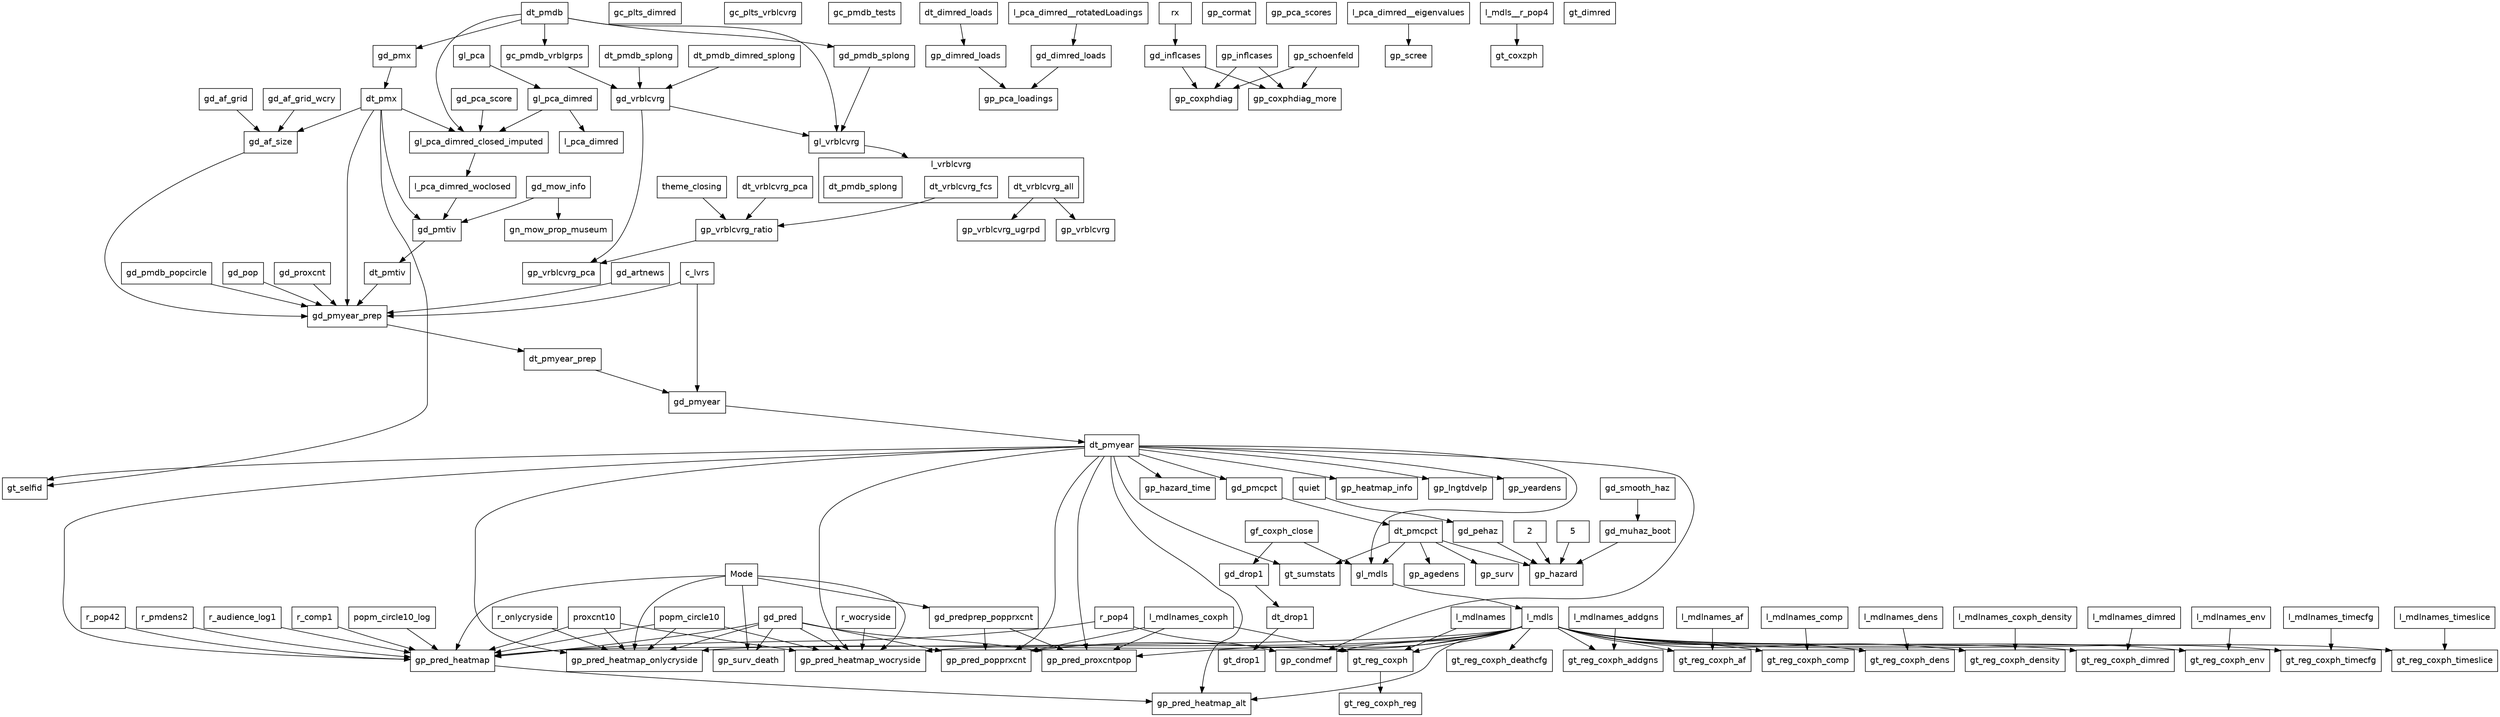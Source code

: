 digraph D {
 compound = true;
 splines = true; fontname=helvetica;
 node [shape=box, fontsize = 14, fontname=helvetica];
 edge [style = solid];
 
 subgraph cluster_l_vrblcvrg {
 label = "l_vrblcvrg";
 l_vrblcvrg__dt_vrblcvrg_all [label=dt_vrblcvrg_all]; 
l_vrblcvrg__dt_vrblcvrg_fcs [label=dt_vrblcvrg_fcs]; 
l_vrblcvrg [label = "", color=transparent, width=0, height=0]; 
l_vrblcvrg__dt_pmdb_splong [label=dt_pmdb_splong] 
} 
 gc_plts_dimred; 
gc_plts_vrblcvrg; 
gc_pmdb_tests; 
gc_pmdb_vrblgrps; 
gd_af_grid; 
gd_af_grid_wcry; 
gd_af_size; 
gd_artnews; 
gd_dimred_loads; 
gd_drop1; 
gd_inflcases; 
gd_mow_info; 
gd_muhaz_boot; 
gd_pca_score; 
gd_pehaz; 
gd_pmcpct; 
gd_pmdb_popcircle; 
gd_pmdb_splong; 
gd_pmtiv; 
gd_pmx; 
gd_pmyear; 
gd_pmyear_prep; 
gd_pop; 
gd_pred; 
gd_predprep_popprxcnt; 
gd_proxcnt; 
gd_smooth_haz; 
gd_vrblcvrg; 
gf_coxph_close; 
gl_mdls; 
gl_pca; 
gl_pca_dimred; 
gl_pca_dimred_closed_imputed; 
gl_vrblcvrg; 
gn_mow_prop_museum; 
gp_agedens; 
gp_condmef; 
gp_cormat; 
gp_coxphdiag; 
gp_coxphdiag_more; 
gp_dimred_loads; 
gp_hazard; 
gp_hazard_time; 
gp_heatmap_info; 
gp_inflcases; 
gp_lngtdvelp; 
gp_pca_loadings; 
gp_pca_scores; 
gp_pred_heatmap; 
gp_pred_heatmap_alt; 
gp_pred_heatmap_onlycryside; 
gp_pred_heatmap_wocryside; 
gp_pred_popprxcnt; 
gp_pred_proxcntpop; 
gp_schoenfeld; 
gp_scree; 
gp_surv; 
gp_surv_death; 
gp_vrblcvrg; 
gp_vrblcvrg_pca; 
gp_vrblcvrg_ratio; 
gp_vrblcvrg_ugrpd; 
gp_yeardens; 
gt_coxzph; 
gt_dimred; 
gt_drop1; 
gt_reg_coxph; 
gt_reg_coxph_addgns; 
gt_reg_coxph_af; 
gt_reg_coxph_comp; 
gt_reg_coxph_deathcfg; 
gt_reg_coxph_dens; 
gt_reg_coxph_density; 
gt_reg_coxph_dimred; 
gt_reg_coxph_env; 
gt_reg_coxph_reg; 
gt_reg_coxph_timecfg; 
gt_reg_coxph_timeslice; 
gt_selfid; 
gt_sumstats; 
Mode; 
quiet; 
theme_closing; 
dt_pmdb; 
dt_pmdb_splong; 
dt_pmx; 
l_pca_dimred_woclosed; 
dt_pmtiv; 
c_lvrs; 
dt_pmyear_prep; 
dt_pmyear; 
dt_pmcpct; 
dt_pmdb_dimred_splong; 
dt_vrblcvrg_pca; 
l_pca_dimred__eigenvalues; 
l_pca_dimred__rotatedLoadings; 
dt_dimred_loads; 
2; 
5; 
rx; 
l_mdlnames_coxph; 
l_mdls; 
r_pop4; 
proxcnt10; 
popm_circle10; 
r_wocryside; 
r_onlycryside; 
r_comp1; 
popm_circle10_log; 
r_pop42; 
r_pmdens2; 
r_audience_log1; 
l_mdls__r_pop4; 
dt_drop1; 
l_mdlnames_coxph_density; 
l_mdlnames_timeslice; 
l_mdlnames_comp; 
l_mdlnames_dens; 
l_mdlnames_env; 
l_mdlnames_af; 
l_mdlnames_timecfg; 
l_mdlnames_dimred; 
l_mdlnames_addgns; 
l_mdlnames; 
l_pca_dimred 
 2 -> gp_hazard; 
5 -> gp_hazard; 
Mode -> gd_predprep_popprxcnt; 
Mode -> gp_pred_heatmap; 
Mode -> gp_pred_heatmap_onlycryside; 
Mode -> gp_pred_heatmap_wocryside; 
Mode -> gp_surv_death; 
c_lvrs -> gd_pmyear; 
c_lvrs -> gd_pmyear_prep; 
dt_dimred_loads -> gp_dimred_loads; 
dt_drop1 -> gt_drop1; 
dt_pmcpct -> gl_mdls; 
dt_pmcpct -> gp_agedens; 
dt_pmcpct -> gp_hazard; 
dt_pmcpct -> gp_surv; 
dt_pmcpct -> gt_sumstats; 
dt_pmdb -> gc_pmdb_vrblgrps; 
dt_pmdb -> gd_pmdb_splong; 
dt_pmdb -> gd_pmx; 
dt_pmdb -> gl_pca_dimred_closed_imputed; 
dt_pmdb -> gl_vrblcvrg; 
dt_pmdb_dimred_splong -> gd_vrblcvrg; 
dt_pmdb_splong -> gd_vrblcvrg; 
dt_pmtiv -> gd_pmyear_prep; 
dt_pmx -> gd_af_size; 
dt_pmx -> gd_pmtiv; 
dt_pmx -> gd_pmyear_prep; 
dt_pmx -> gl_pca_dimred_closed_imputed; 
dt_pmx -> gt_selfid; 
dt_pmyear -> gd_pmcpct; 
dt_pmyear -> gl_mdls; 
dt_pmyear -> gp_condmef; 
dt_pmyear -> gp_hazard_time; 
dt_pmyear -> gp_heatmap_info; 
dt_pmyear -> gp_lngtdvelp; 
dt_pmyear -> gp_pred_heatmap; 
dt_pmyear -> gp_pred_heatmap_alt; 
dt_pmyear -> gp_pred_heatmap_onlycryside; 
dt_pmyear -> gp_pred_heatmap_wocryside; 
dt_pmyear -> gp_pred_popprxcnt; 
dt_pmyear -> gp_pred_proxcntpop; 
dt_pmyear -> gp_yeardens; 
dt_pmyear -> gt_selfid; 
dt_pmyear -> gt_sumstats; 
dt_pmyear_prep -> gd_pmyear; 
dt_vrblcvrg_pca -> gp_vrblcvrg_ratio; 
gc_pmdb_vrblgrps -> gd_vrblcvrg; 
gd_af_grid -> gd_af_size; 
gd_af_grid_wcry -> gd_af_size; 
gd_af_size -> gd_pmyear_prep; 
gd_artnews -> gd_pmyear_prep; 
gd_dimred_loads -> gp_pca_loadings; 
gd_drop1 -> dt_drop1; 
gd_inflcases -> gp_coxphdiag; 
gd_inflcases -> gp_coxphdiag_more; 
gd_mow_info -> gd_pmtiv; 
gd_mow_info -> gn_mow_prop_museum; 
gd_muhaz_boot -> gp_hazard; 
gd_pca_score -> gl_pca_dimred_closed_imputed; 
gd_pehaz -> gp_hazard; 
gd_pmcpct -> dt_pmcpct; 
gd_pmdb_popcircle -> gd_pmyear_prep; 
gd_pmdb_splong -> gl_vrblcvrg; 
gd_pmtiv -> dt_pmtiv; 
gd_pmx -> dt_pmx; 
gd_pmyear -> dt_pmyear; 
gd_pmyear_prep -> dt_pmyear_prep; 
gd_pop -> gd_pmyear_prep; 
gd_pred -> gp_pred_heatmap; 
gd_pred -> gp_pred_heatmap_onlycryside; 
gd_pred -> gp_pred_heatmap_wocryside; 
gd_pred -> gp_pred_popprxcnt; 
gd_pred -> gp_pred_proxcntpop; 
gd_pred -> gp_surv_death; 
gd_predprep_popprxcnt -> gp_pred_popprxcnt; 
gd_predprep_popprxcnt -> gp_pred_proxcntpop; 
gd_proxcnt -> gd_pmyear_prep; 
gd_smooth_haz -> gd_muhaz_boot; 
gd_vrblcvrg -> gl_vrblcvrg; 
gd_vrblcvrg -> gp_vrblcvrg_pca; 
gf_coxph_close -> gd_drop1; 
gf_coxph_close -> gl_mdls; 
gl_mdls -> l_mdls; 
gl_pca -> gl_pca_dimred; 
gl_pca_dimred -> gl_pca_dimred_closed_imputed; 
gl_pca_dimred -> l_pca_dimred; 
gl_pca_dimred_closed_imputed -> l_pca_dimred_woclosed; 
gl_vrblcvrg -> l_vrblcvrg[lhead=cluster_l_vrblcvrg,ltail=gl_vrblcvrg]; 
gp_dimred_loads -> gp_pca_loadings; 
gp_inflcases -> gp_coxphdiag; 
gp_inflcases -> gp_coxphdiag_more; 
gp_pred_heatmap -> gp_pred_heatmap_alt; 
gp_schoenfeld -> gp_coxphdiag; 
gp_schoenfeld -> gp_coxphdiag_more; 
gp_vrblcvrg_ratio -> gp_vrblcvrg_pca; 
gt_reg_coxph -> gt_reg_coxph_reg; 
l_mdlnames -> gt_reg_coxph; 
l_mdlnames_addgns -> gt_reg_coxph_addgns; 
l_mdlnames_af -> gt_reg_coxph_af; 
l_mdlnames_comp -> gt_reg_coxph_comp; 
l_mdlnames_coxph -> gp_pred_popprxcnt; 
l_mdlnames_coxph -> gp_pred_proxcntpop; 
l_mdlnames_coxph -> gt_reg_coxph; 
l_mdlnames_coxph_density -> gt_reg_coxph_density; 
l_mdlnames_dens -> gt_reg_coxph_dens; 
l_mdlnames_dimred -> gt_reg_coxph_dimred; 
l_mdlnames_env -> gt_reg_coxph_env; 
l_mdlnames_timecfg -> gt_reg_coxph_timecfg; 
l_mdlnames_timeslice -> gt_reg_coxph_timeslice; 
l_mdls -> gp_condmef; 
l_mdls -> gp_pred_heatmap; 
l_mdls -> gp_pred_heatmap_alt; 
l_mdls -> gp_pred_heatmap_onlycryside; 
l_mdls -> gp_pred_heatmap_wocryside; 
l_mdls -> gp_pred_popprxcnt; 
l_mdls -> gp_pred_proxcntpop; 
l_mdls -> gt_reg_coxph; 
l_mdls -> gt_reg_coxph_addgns; 
l_mdls -> gt_reg_coxph_af; 
l_mdls -> gt_reg_coxph_comp; 
l_mdls -> gt_reg_coxph_deathcfg; 
l_mdls -> gt_reg_coxph_dens; 
l_mdls -> gt_reg_coxph_density; 
l_mdls -> gt_reg_coxph_dimred; 
l_mdls -> gt_reg_coxph_env; 
l_mdls -> gt_reg_coxph_timecfg; 
l_mdls -> gt_reg_coxph_timeslice; 
l_mdls__r_pop4 -> gt_coxzph; 
l_pca_dimred__eigenvalues -> gp_scree; 
l_pca_dimred__rotatedLoadings -> gd_dimred_loads; 
l_pca_dimred_woclosed -> gd_pmtiv; 
l_vrblcvrg__dt_vrblcvrg_all -> gp_vrblcvrg; 
l_vrblcvrg__dt_vrblcvrg_all -> gp_vrblcvrg_ugrpd; 
l_vrblcvrg__dt_vrblcvrg_fcs -> gp_vrblcvrg_ratio; 
popm_circle10 -> gp_pred_heatmap; 
popm_circle10 -> gp_pred_heatmap_onlycryside; 
popm_circle10 -> gp_pred_heatmap_wocryside; 
popm_circle10_log -> gp_pred_heatmap; 
proxcnt10 -> gp_pred_heatmap; 
proxcnt10 -> gp_pred_heatmap_onlycryside; 
proxcnt10 -> gp_pred_heatmap_wocryside; 
quiet -> gd_pehaz; 
r_audience_log1 -> gp_pred_heatmap; 
r_comp1 -> gp_pred_heatmap; 
r_onlycryside -> gp_pred_heatmap_onlycryside; 
r_pmdens2 -> gp_pred_heatmap; 
r_pop4 -> gp_condmef; 
r_pop4 -> gp_pred_heatmap; 
r_pop42 -> gp_pred_heatmap; 
r_wocryside -> gp_pred_heatmap_wocryside; 
rx -> gd_inflcases; 
theme_closing -> gp_vrblcvrg_ratio }
